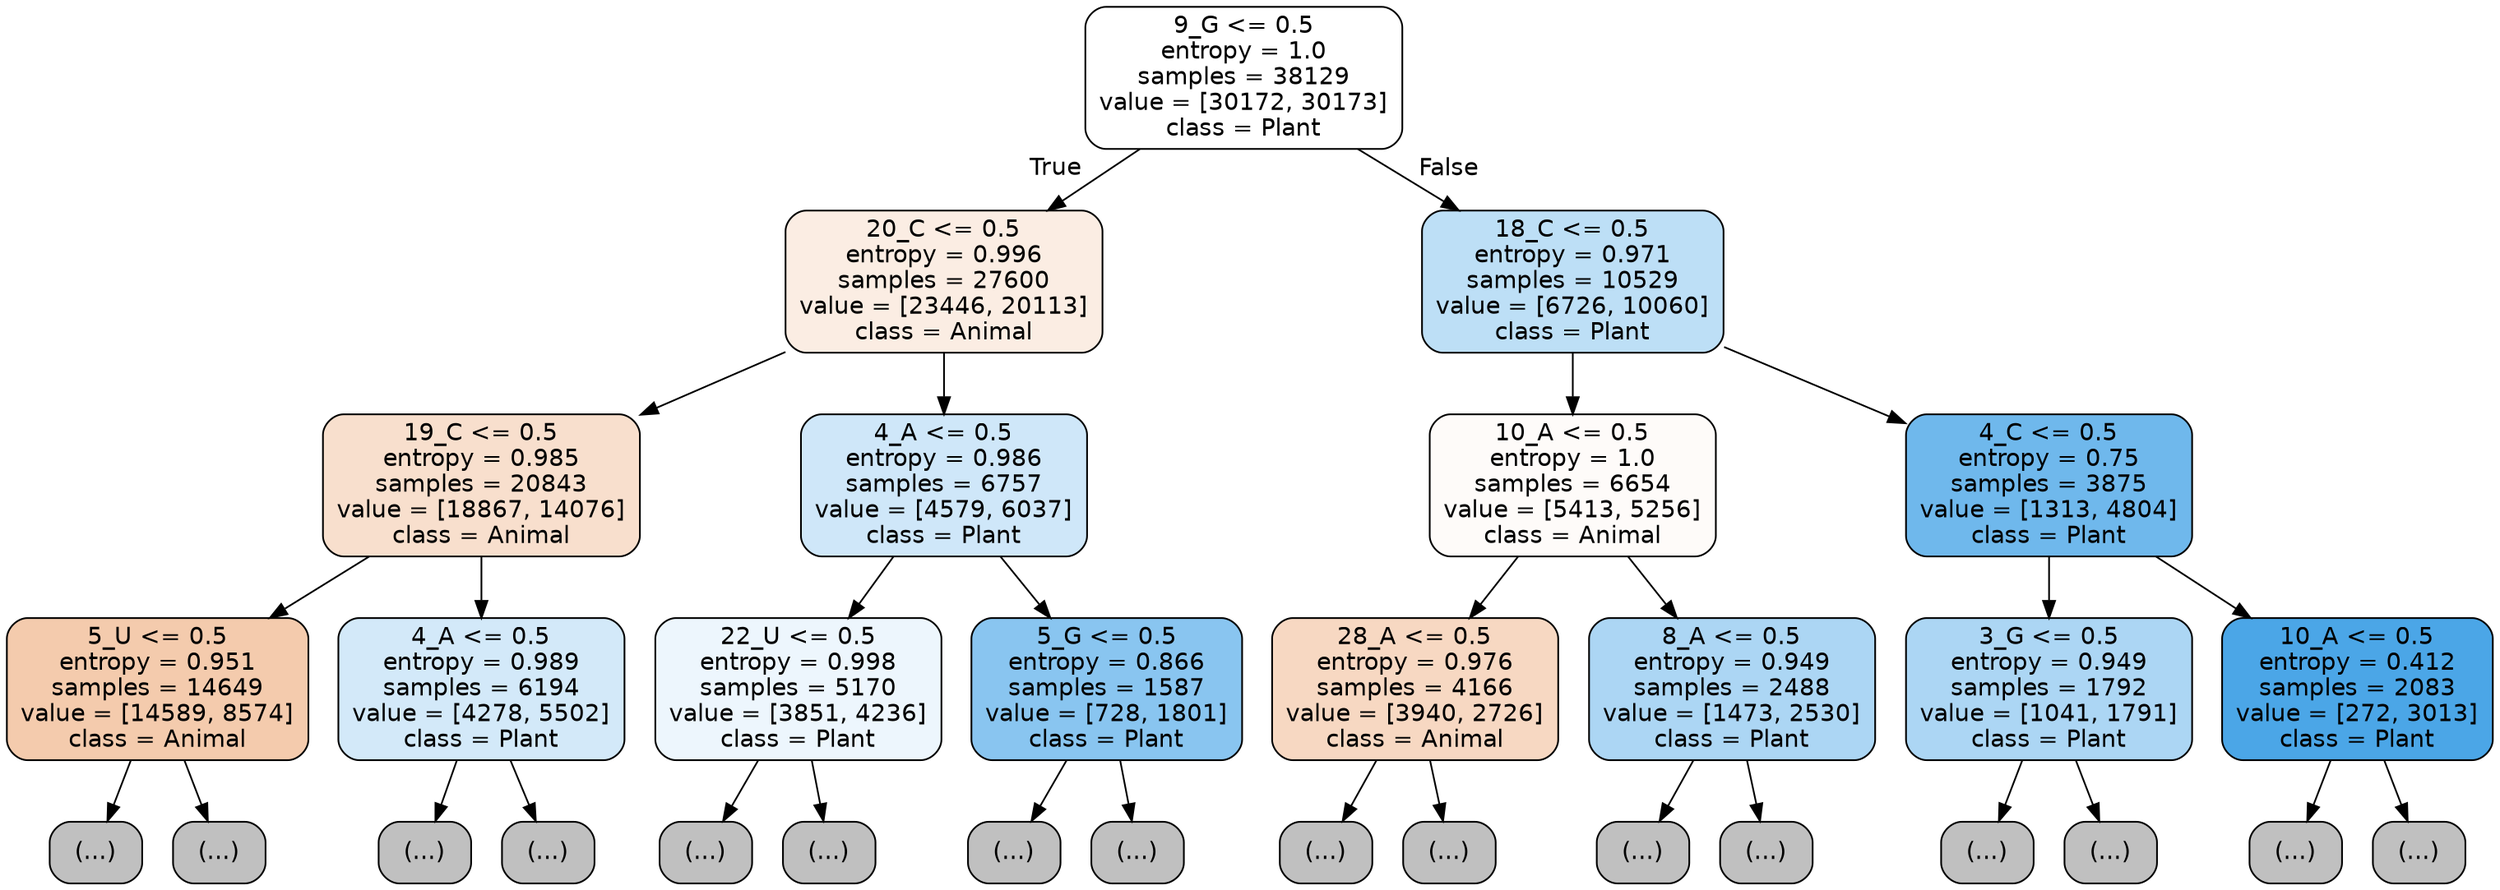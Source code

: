 digraph Tree {
node [shape=box, style="filled, rounded", color="black", fontname="helvetica"] ;
edge [fontname="helvetica"] ;
0 [label="9_G <= 0.5\nentropy = 1.0\nsamples = 38129\nvalue = [30172, 30173]\nclass = Plant", fillcolor="#ffffff"] ;
1 [label="20_C <= 0.5\nentropy = 0.996\nsamples = 27600\nvalue = [23446, 20113]\nclass = Animal", fillcolor="#fbede3"] ;
0 -> 1 [labeldistance=2.5, labelangle=45, headlabel="True"] ;
2 [label="19_C <= 0.5\nentropy = 0.985\nsamples = 20843\nvalue = [18867, 14076]\nclass = Animal", fillcolor="#f8dfcd"] ;
1 -> 2 ;
3 [label="5_U <= 0.5\nentropy = 0.951\nsamples = 14649\nvalue = [14589, 8574]\nclass = Animal", fillcolor="#f4cbad"] ;
2 -> 3 ;
4 [label="(...)", fillcolor="#C0C0C0"] ;
3 -> 4 ;
5361 [label="(...)", fillcolor="#C0C0C0"] ;
3 -> 5361 ;
7262 [label="4_A <= 0.5\nentropy = 0.989\nsamples = 6194\nvalue = [4278, 5502]\nclass = Plant", fillcolor="#d3e9f9"] ;
2 -> 7262 ;
7263 [label="(...)", fillcolor="#C0C0C0"] ;
7262 -> 7263 ;
9094 [label="(...)", fillcolor="#C0C0C0"] ;
7262 -> 9094 ;
9635 [label="4_A <= 0.5\nentropy = 0.986\nsamples = 6757\nvalue = [4579, 6037]\nclass = Plant", fillcolor="#cfe7f9"] ;
1 -> 9635 ;
9636 [label="22_U <= 0.5\nentropy = 0.998\nsamples = 5170\nvalue = [3851, 4236]\nclass = Plant", fillcolor="#edf6fd"] ;
9635 -> 9636 ;
9637 [label="(...)", fillcolor="#C0C0C0"] ;
9636 -> 9637 ;
11678 [label="(...)", fillcolor="#C0C0C0"] ;
9636 -> 11678 ;
11957 [label="5_G <= 0.5\nentropy = 0.866\nsamples = 1587\nvalue = [728, 1801]\nclass = Plant", fillcolor="#89c5f0"] ;
9635 -> 11957 ;
11958 [label="(...)", fillcolor="#C0C0C0"] ;
11957 -> 11958 ;
12363 [label="(...)", fillcolor="#C0C0C0"] ;
11957 -> 12363 ;
12572 [label="18_C <= 0.5\nentropy = 0.971\nsamples = 10529\nvalue = [6726, 10060]\nclass = Plant", fillcolor="#bddff6"] ;
0 -> 12572 [labeldistance=2.5, labelangle=-45, headlabel="False"] ;
12573 [label="10_A <= 0.5\nentropy = 1.0\nsamples = 6654\nvalue = [5413, 5256]\nclass = Animal", fillcolor="#fefbf9"] ;
12572 -> 12573 ;
12574 [label="28_A <= 0.5\nentropy = 0.976\nsamples = 4166\nvalue = [3940, 2726]\nclass = Animal", fillcolor="#f7d8c2"] ;
12573 -> 12574 ;
12575 [label="(...)", fillcolor="#C0C0C0"] ;
12574 -> 12575 ;
14952 [label="(...)", fillcolor="#C0C0C0"] ;
12574 -> 14952 ;
14957 [label="8_A <= 0.5\nentropy = 0.949\nsamples = 2488\nvalue = [1473, 2530]\nclass = Plant", fillcolor="#acd6f4"] ;
12573 -> 14957 ;
14958 [label="(...)", fillcolor="#C0C0C0"] ;
14957 -> 14958 ;
15699 [label="(...)", fillcolor="#C0C0C0"] ;
14957 -> 15699 ;
15998 [label="4_C <= 0.5\nentropy = 0.75\nsamples = 3875\nvalue = [1313, 4804]\nclass = Plant", fillcolor="#6fb8ec"] ;
12572 -> 15998 ;
15999 [label="3_G <= 0.5\nentropy = 0.949\nsamples = 1792\nvalue = [1041, 1791]\nclass = Plant", fillcolor="#acd6f4"] ;
15998 -> 15999 ;
16000 [label="(...)", fillcolor="#C0C0C0"] ;
15999 -> 16000 ;
16423 [label="(...)", fillcolor="#C0C0C0"] ;
15999 -> 16423 ;
16652 [label="10_A <= 0.5\nentropy = 0.412\nsamples = 2083\nvalue = [272, 3013]\nclass = Plant", fillcolor="#4ba6e7"] ;
15998 -> 16652 ;
16653 [label="(...)", fillcolor="#C0C0C0"] ;
16652 -> 16653 ;
16818 [label="(...)", fillcolor="#C0C0C0"] ;
16652 -> 16818 ;
}